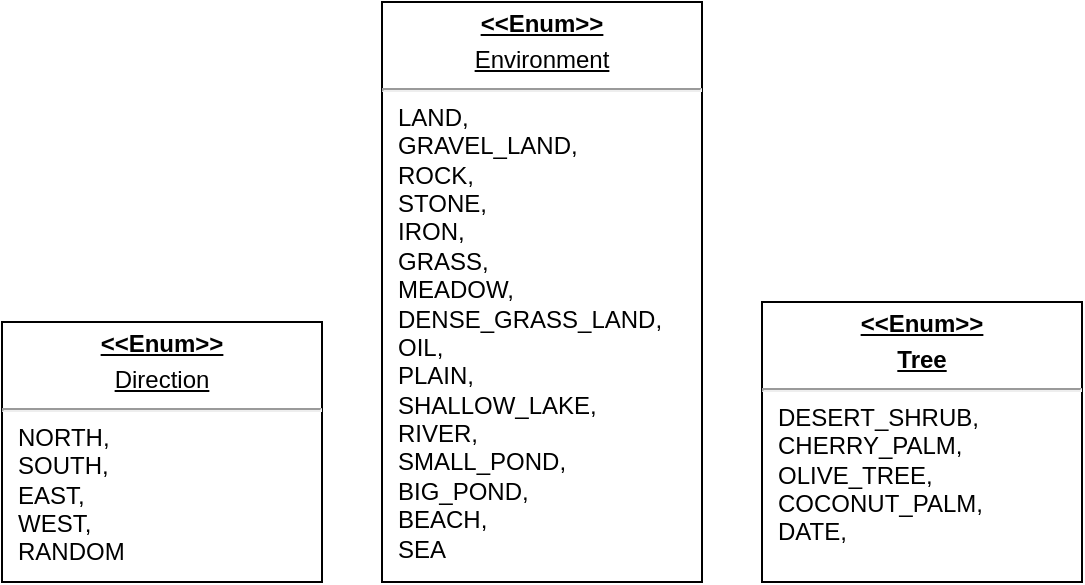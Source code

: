 <mxfile version="21.1.7" type="device">
  <diagram name="Page-1" id="b5b7bab2-c9e2-2cf4-8b2a-24fd1a2a6d21">
    <mxGraphModel dx="2117" dy="541" grid="1" gridSize="10" guides="1" tooltips="1" connect="1" arrows="1" fold="1" page="1" pageScale="1" pageWidth="827" pageHeight="1169" background="none" math="0" shadow="0">
      <root>
        <mxCell id="0" />
        <mxCell id="1" parent="0" />
        <mxCell id="7ajs4yEjvw6Rf-3CMjeZ-1" value="&lt;p style=&quot;margin:0px;margin-top:4px;text-align:center;text-decoration:underline;&quot;&gt;&lt;b&gt;&amp;lt;&amp;lt;Enum&amp;gt;&amp;gt;&lt;/b&gt;&lt;/p&gt;&lt;p style=&quot;margin:0px;margin-top:4px;text-align:center;text-decoration:underline;&quot;&gt;&lt;b&gt;Tree&lt;/b&gt;&lt;/p&gt;&lt;hr&gt;&lt;p style=&quot;margin:0px;margin-left:8px;&quot;&gt;DESERT_SHRUB,&lt;/p&gt;&lt;p style=&quot;margin:0px;margin-left:8px;&quot;&gt;CHERRY_PALM,&lt;/p&gt;&lt;p style=&quot;margin:0px;margin-left:8px;&quot;&gt;OLIVE_TREE,&lt;/p&gt;&lt;p style=&quot;margin:0px;margin-left:8px;&quot;&gt;COCONUT_PALM,&lt;/p&gt;&lt;p style=&quot;margin:0px;margin-left:8px;&quot;&gt;DATE,&lt;/p&gt;&lt;p style=&quot;margin:0px;margin-left:8px;&quot;&gt;&lt;br&gt;&lt;/p&gt;" style="verticalAlign=top;align=left;overflow=fill;fontSize=12;fontFamily=Helvetica;html=1;whiteSpace=wrap;" parent="1" vertex="1">
          <mxGeometry x="-320" y="490" width="160" height="140" as="geometry" />
        </mxCell>
        <mxCell id="7ajs4yEjvw6Rf-3CMjeZ-6" value="&lt;p style=&quot;margin:0px;margin-top:4px;text-align:center;text-decoration:underline;&quot;&gt;&lt;b&gt;&amp;lt;&amp;lt;Enum&amp;gt;&amp;gt;&lt;/b&gt;&lt;/p&gt;&lt;p style=&quot;margin:0px;margin-top:4px;text-align:center;text-decoration:underline;&quot;&gt;Environment&lt;b&gt;&lt;br&gt;&lt;/b&gt;&lt;/p&gt;&lt;hr&gt;&lt;p style=&quot;margin:0px;margin-left:8px;&quot;&gt;LAND,&lt;/p&gt;&lt;p style=&quot;margin:0px;margin-left:8px;&quot;&gt;GRAVEL_LAND,&lt;/p&gt;&lt;p style=&quot;margin:0px;margin-left:8px;&quot;&gt;ROCK,&lt;/p&gt;&lt;p style=&quot;margin:0px;margin-left:8px;&quot;&gt;STONE,&lt;/p&gt;&lt;p style=&quot;margin:0px;margin-left:8px;&quot;&gt;IRON,&lt;/p&gt;&lt;p style=&quot;margin:0px;margin-left:8px;&quot;&gt;GRASS,&lt;/p&gt;&lt;p style=&quot;margin:0px;margin-left:8px;&quot;&gt;MEADOW,&lt;/p&gt;&lt;p style=&quot;margin:0px;margin-left:8px;&quot;&gt;DENSE_GRASS_LAND,&lt;/p&gt;&lt;p style=&quot;margin:0px;margin-left:8px;&quot;&gt;OIL,&lt;/p&gt;&lt;p style=&quot;margin:0px;margin-left:8px;&quot;&gt;PLAIN,&lt;/p&gt;&lt;p style=&quot;margin:0px;margin-left:8px;&quot;&gt;SHALLOW_LAKE,&lt;/p&gt;&lt;p style=&quot;margin:0px;margin-left:8px;&quot;&gt;RIVER,&lt;/p&gt;&lt;p style=&quot;margin:0px;margin-left:8px;&quot;&gt;SMALL_POND,&lt;/p&gt;&lt;p style=&quot;margin:0px;margin-left:8px;&quot;&gt;BIG_POND,&lt;/p&gt;&lt;p style=&quot;margin:0px;margin-left:8px;&quot;&gt;BEACH,&lt;/p&gt;&lt;p style=&quot;margin:0px;margin-left:8px;&quot;&gt;SEA&lt;/p&gt;&lt;p style=&quot;margin:0px;margin-left:8px;&quot;&gt;&lt;br&gt;&lt;/p&gt;&lt;p style=&quot;margin:0px;margin-left:8px;&quot;&gt;&lt;br&gt;&lt;/p&gt;" style="verticalAlign=top;align=left;overflow=fill;fontSize=12;fontFamily=Helvetica;html=1;whiteSpace=wrap;" parent="1" vertex="1">
          <mxGeometry x="-510" y="340" width="160" height="290" as="geometry" />
        </mxCell>
        <mxCell id="7ajs4yEjvw6Rf-3CMjeZ-7" value="&lt;p style=&quot;margin:0px;margin-top:4px;text-align:center;text-decoration:underline;&quot;&gt;&lt;b&gt;&amp;lt;&amp;lt;Enum&amp;gt;&amp;gt;&lt;/b&gt;&lt;/p&gt;&lt;p style=&quot;margin:0px;margin-top:4px;text-align:center;text-decoration:underline;&quot;&gt;Direction&lt;b&gt;&lt;br&gt;&lt;/b&gt;&lt;/p&gt;&lt;hr&gt;&lt;p style=&quot;margin:0px;margin-left:8px;&quot;&gt;NORTH,&lt;/p&gt;&lt;p style=&quot;margin:0px;margin-left:8px;&quot;&gt;SOUTH,&lt;/p&gt;&lt;p style=&quot;margin:0px;margin-left:8px;&quot;&gt;EAST,&lt;/p&gt;&lt;p style=&quot;margin:0px;margin-left:8px;&quot;&gt;WEST,&lt;/p&gt;&lt;p style=&quot;margin:0px;margin-left:8px;&quot;&gt;RANDOM&lt;/p&gt;&lt;p style=&quot;margin:0px;margin-left:8px;&quot;&gt;&lt;br&gt;&lt;/p&gt;&lt;p style=&quot;margin:0px;margin-left:8px;&quot;&gt;&lt;br&gt;&lt;/p&gt;" style="verticalAlign=top;align=left;overflow=fill;fontSize=12;fontFamily=Helvetica;html=1;whiteSpace=wrap;" parent="1" vertex="1">
          <mxGeometry x="-700" y="500" width="160" height="130" as="geometry" />
        </mxCell>
      </root>
    </mxGraphModel>
  </diagram>
</mxfile>
